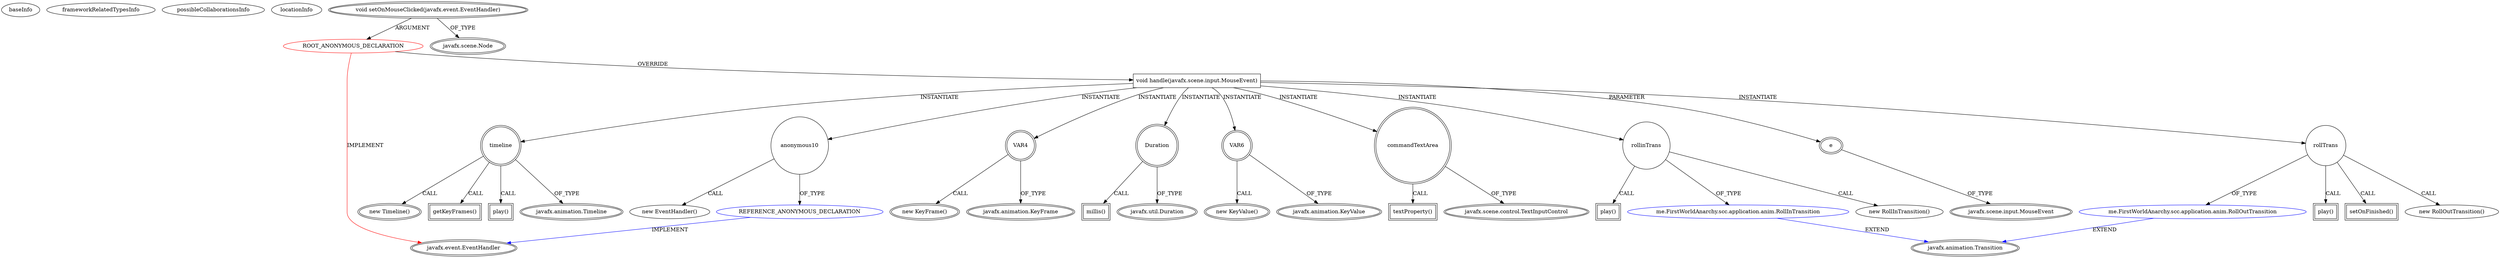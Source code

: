 digraph {
baseInfo[graphId=4479,category="extension_graph",isAnonymous=true,possibleRelation=true]
frameworkRelatedTypesInfo[0="javafx.event.EventHandler"]
possibleCollaborationsInfo[0="4479~OVERRIDING_METHOD_DECLARATION-INSTANTIATION-~javafx.event.EventHandler ~javafx.animation.Transition ~true~false",1="4479~OVERRIDING_METHOD_DECLARATION-INSTANTIATION-~javafx.event.EventHandler ~javafx.event.EventHandler ~true~true"]
locationInfo[projectName="tarunbod-SummonCommandCreator",filePath="/tarunbod-SummonCommandCreator/SummonCommandCreator-master/src/me/FirstWorldAnarchy/scc/application/FXMLDocumentController.java",contextSignature="void initialize(java.net.URL,java.util.ResourceBundle)",graphId="4479"]
0[label="ROOT_ANONYMOUS_DECLARATION",vertexType="ROOT_ANONYMOUS_DECLARATION",isFrameworkType=false,color=red]
1[label="javafx.event.EventHandler",vertexType="FRAMEWORK_INTERFACE_TYPE",isFrameworkType=true,peripheries=2]
2[label="void setOnMouseClicked(javafx.event.EventHandler)",vertexType="OUTSIDE_CALL",isFrameworkType=true,peripheries=2]
3[label="javafx.scene.Node",vertexType="FRAMEWORK_CLASS_TYPE",isFrameworkType=true,peripheries=2]
4[label="void handle(javafx.scene.input.MouseEvent)",vertexType="OVERRIDING_METHOD_DECLARATION",isFrameworkType=false,shape=box]
5[label="e",vertexType="PARAMETER_DECLARATION",isFrameworkType=true,peripheries=2]
6[label="javafx.scene.input.MouseEvent",vertexType="FRAMEWORK_CLASS_TYPE",isFrameworkType=true,peripheries=2]
8[label="rollTrans",vertexType="VARIABLE_EXPRESION",isFrameworkType=false,shape=circle]
9[label="me.FirstWorldAnarchy.scc.application.anim.RollOutTransition",vertexType="REFERENCE_CLIENT_CLASS_DECLARATION",isFrameworkType=false,color=blue]
10[label="javafx.animation.Transition",vertexType="FRAMEWORK_CLASS_TYPE",isFrameworkType=true,peripheries=2]
7[label="new RollOutTransition()",vertexType="CONSTRUCTOR_CALL",isFrameworkType=false]
12[label="play()",vertexType="INSIDE_CALL",isFrameworkType=true,peripheries=2,shape=box]
14[label="timeline",vertexType="VARIABLE_EXPRESION",isFrameworkType=true,peripheries=2,shape=circle]
15[label="javafx.animation.Timeline",vertexType="FRAMEWORK_CLASS_TYPE",isFrameworkType=true,peripheries=2]
13[label="new Timeline()",vertexType="CONSTRUCTOR_CALL",isFrameworkType=true,peripheries=2]
17[label="getKeyFrames()",vertexType="INSIDE_CALL",isFrameworkType=true,peripheries=2,shape=box]
19[label="VAR4",vertexType="VARIABLE_EXPRESION",isFrameworkType=true,peripheries=2,shape=circle]
20[label="javafx.animation.KeyFrame",vertexType="FRAMEWORK_CLASS_TYPE",isFrameworkType=true,peripheries=2]
18[label="new KeyFrame()",vertexType="CONSTRUCTOR_CALL",isFrameworkType=true,peripheries=2]
21[label="Duration",vertexType="VARIABLE_EXPRESION",isFrameworkType=true,peripheries=2,shape=circle]
23[label="javafx.util.Duration",vertexType="FRAMEWORK_CLASS_TYPE",isFrameworkType=true,peripheries=2]
22[label="millis()",vertexType="INSIDE_CALL",isFrameworkType=true,peripheries=2,shape=box]
25[label="VAR6",vertexType="VARIABLE_EXPRESION",isFrameworkType=true,peripheries=2,shape=circle]
26[label="javafx.animation.KeyValue",vertexType="FRAMEWORK_CLASS_TYPE",isFrameworkType=true,peripheries=2]
24[label="new KeyValue()",vertexType="CONSTRUCTOR_CALL",isFrameworkType=true,peripheries=2]
27[label="commandTextArea",vertexType="VARIABLE_EXPRESION",isFrameworkType=true,peripheries=2,shape=circle]
29[label="javafx.scene.control.TextInputControl",vertexType="FRAMEWORK_CLASS_TYPE",isFrameworkType=true,peripheries=2]
28[label="textProperty()",vertexType="INSIDE_CALL",isFrameworkType=true,peripheries=2,shape=box]
31[label="play()",vertexType="INSIDE_CALL",isFrameworkType=true,peripheries=2,shape=box]
33[label="setOnFinished()",vertexType="INSIDE_CALL",isFrameworkType=true,peripheries=2,shape=box]
35[label="anonymous10",vertexType="VARIABLE_EXPRESION",isFrameworkType=false,shape=circle]
36[label="REFERENCE_ANONYMOUS_DECLARATION",vertexType="REFERENCE_ANONYMOUS_DECLARATION",isFrameworkType=false,color=blue]
34[label="new EventHandler()",vertexType="CONSTRUCTOR_CALL",isFrameworkType=false]
39[label="rollinTrans",vertexType="VARIABLE_EXPRESION",isFrameworkType=false,shape=circle]
40[label="me.FirstWorldAnarchy.scc.application.anim.RollInTransition",vertexType="REFERENCE_CLIENT_CLASS_DECLARATION",isFrameworkType=false,color=blue]
38[label="new RollInTransition()",vertexType="CONSTRUCTOR_CALL",isFrameworkType=false]
43[label="play()",vertexType="INSIDE_CALL",isFrameworkType=true,peripheries=2,shape=box]
0->1[label="IMPLEMENT",color=red]
2->0[label="ARGUMENT"]
2->3[label="OF_TYPE"]
0->4[label="OVERRIDE"]
5->6[label="OF_TYPE"]
4->5[label="PARAMETER"]
4->8[label="INSTANTIATE"]
9->10[label="EXTEND",color=blue]
8->9[label="OF_TYPE"]
8->7[label="CALL"]
8->12[label="CALL"]
4->14[label="INSTANTIATE"]
14->15[label="OF_TYPE"]
14->13[label="CALL"]
14->17[label="CALL"]
4->19[label="INSTANTIATE"]
19->20[label="OF_TYPE"]
19->18[label="CALL"]
4->21[label="INSTANTIATE"]
21->23[label="OF_TYPE"]
21->22[label="CALL"]
4->25[label="INSTANTIATE"]
25->26[label="OF_TYPE"]
25->24[label="CALL"]
4->27[label="INSTANTIATE"]
27->29[label="OF_TYPE"]
27->28[label="CALL"]
14->31[label="CALL"]
8->33[label="CALL"]
4->35[label="INSTANTIATE"]
36->1[label="IMPLEMENT",color=blue]
35->36[label="OF_TYPE"]
35->34[label="CALL"]
4->39[label="INSTANTIATE"]
40->10[label="EXTEND",color=blue]
39->40[label="OF_TYPE"]
39->38[label="CALL"]
39->43[label="CALL"]
}
